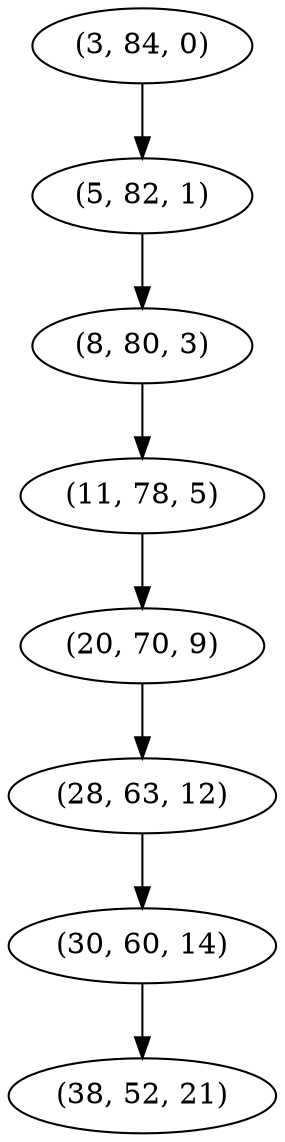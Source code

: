 digraph tree {
    "(3, 84, 0)";
    "(5, 82, 1)";
    "(8, 80, 3)";
    "(11, 78, 5)";
    "(20, 70, 9)";
    "(28, 63, 12)";
    "(30, 60, 14)";
    "(38, 52, 21)";
    "(3, 84, 0)" -> "(5, 82, 1)";
    "(5, 82, 1)" -> "(8, 80, 3)";
    "(8, 80, 3)" -> "(11, 78, 5)";
    "(11, 78, 5)" -> "(20, 70, 9)";
    "(20, 70, 9)" -> "(28, 63, 12)";
    "(28, 63, 12)" -> "(30, 60, 14)";
    "(30, 60, 14)" -> "(38, 52, 21)";
}
